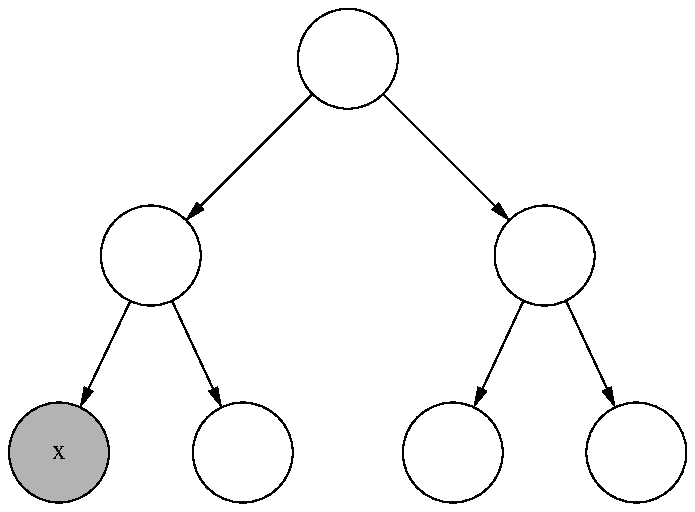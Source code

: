 .\" bintree.pic -- a binary tree example 
.\" $Id$
.\" Carlos Duarte, 971122/981025
.\"
.PS
scale=2.54*1.2
a=3
b=1.4
circle
circle at 1st circle + (-a,-a)
circle at 1st circle + (a,-a)
circle fill 0.3 "x" at 2nd circle + (-b,-a)
circle at 2nd circle + (b,-a)
circle at 3nd circle + (-b,-a)
circle at 3nd circle + (b,-a)
arrow from 1st circle to 2nd circle chop 
arrow from 1st circle to 3rd circle chop 
arrow from 2nd circle to 4th circle chop 
arrow from 2nd circle to 5th circle chop 
arrow from 3rd circle to 6th circle chop 
arrow from 3rd circle to 7th circle chop 
.PE
